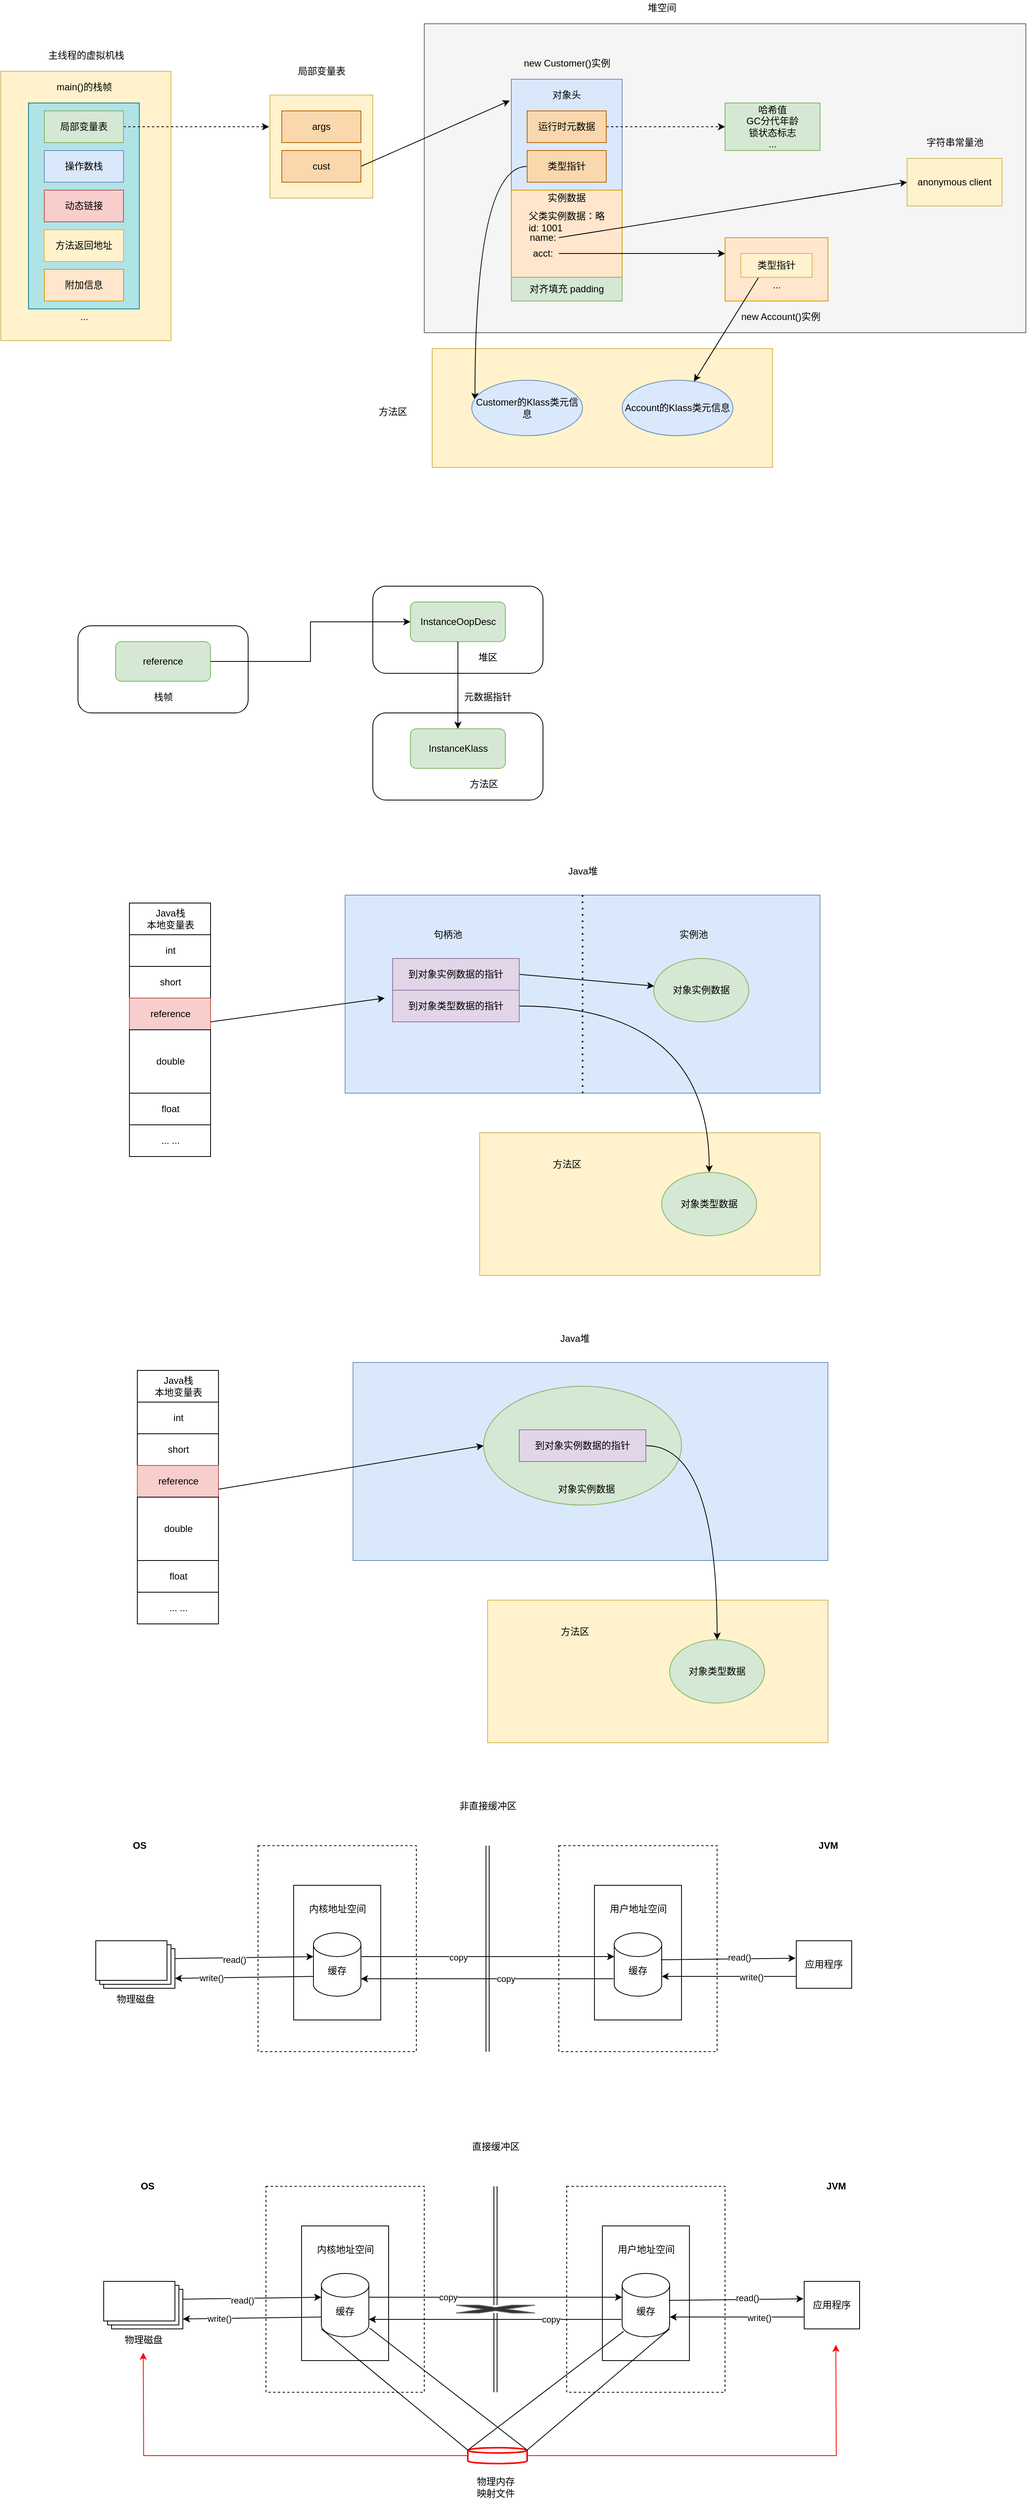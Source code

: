 <mxfile version="13.6.2" type="device"><diagram id="RHNLTdKN1dSQPsFhh3nZ" name="Page-1"><mxGraphModel dx="1106" dy="1003" grid="1" gridSize="10" guides="1" tooltips="1" connect="1" arrows="1" fold="1" page="1" pageScale="1" pageWidth="2339" pageHeight="3300" math="0" shadow="0"><root><mxCell id="0"/><mxCell id="1" parent="0"/><mxCell id="Bp_73l-HSID7jbxOxNkx-92" value="" style="rounded=0;whiteSpace=wrap;html=1;dashed=1;" vertex="1" parent="1"><mxGeometry x="380" y="2430" width="200" height="260" as="geometry"/></mxCell><mxCell id="Bp_73l-HSID7jbxOxNkx-91" value="" style="rounded=0;whiteSpace=wrap;html=1;" vertex="1" parent="1"><mxGeometry x="425" y="2480" width="110" height="170" as="geometry"/></mxCell><mxCell id="Bp_73l-HSID7jbxOxNkx-57" value="" style="rounded=0;whiteSpace=wrap;html=1;fillColor=#fff2cc;strokeColor=#d6b656;" vertex="1" parent="1"><mxGeometry x="660" y="1530" width="430" height="180" as="geometry"/></mxCell><mxCell id="Bp_73l-HSID7jbxOxNkx-51" value="" style="rounded=0;whiteSpace=wrap;html=1;fillColor=#dae8fc;strokeColor=#6c8ebf;" vertex="1" parent="1"><mxGeometry x="490" y="1230" width="600" height="250" as="geometry"/></mxCell><mxCell id="Bp_73l-HSID7jbxOxNkx-29" value="" style="rounded=1;whiteSpace=wrap;html=1;" vertex="1" parent="1"><mxGeometry x="152.5" y="890" width="215" height="110" as="geometry"/></mxCell><mxCell id="Bp_73l-HSID7jbxOxNkx-23" value="" style="rounded=0;whiteSpace=wrap;html=1;fillColor=#f5f5f5;strokeColor=#666666;fontColor=#333333;" vertex="1" parent="1"><mxGeometry x="590" y="130" width="760" height="390" as="geometry"/></mxCell><mxCell id="Bp_73l-HSID7jbxOxNkx-11" value="" style="rounded=0;whiteSpace=wrap;html=1;fillColor=#ffe6cc;strokeColor=#d79b00;" vertex="1" parent="1"><mxGeometry x="970" y="400" width="130" height="80" as="geometry"/></mxCell><mxCell id="Bp_73l-HSID7jbxOxNkx-7" value="" style="rounded=0;whiteSpace=wrap;html=1;fillColor=#fff2cc;strokeColor=#d6b656;" vertex="1" parent="1"><mxGeometry x="600" y="540" width="430" height="150" as="geometry"/></mxCell><mxCell id="9vgua4lxKItRzaII11V6-20" value="" style="rounded=0;whiteSpace=wrap;html=1;fillColor=#dae8fc;strokeColor=#6c8ebf;" parent="1" vertex="1"><mxGeometry x="700" y="200" width="140" height="140" as="geometry"/></mxCell><mxCell id="9vgua4lxKItRzaII11V6-14" value="" style="rounded=0;whiteSpace=wrap;html=1;fillColor=#fff2cc;strokeColor=#d6b656;" parent="1" vertex="1"><mxGeometry x="395" y="220" width="130" height="130" as="geometry"/></mxCell><mxCell id="9vgua4lxKItRzaII11V6-9" value="" style="rounded=0;whiteSpace=wrap;html=1;fillColor=#fff2cc;strokeColor=#d6b656;" parent="1" vertex="1"><mxGeometry x="55" y="190" width="215" height="340" as="geometry"/></mxCell><mxCell id="9vgua4lxKItRzaII11V6-6" value="" style="rounded=0;whiteSpace=wrap;html=1;fillColor=#b0e3e6;strokeColor=#0e8088;" parent="1" vertex="1"><mxGeometry x="90" y="230" width="140" height="260" as="geometry"/></mxCell><mxCell id="9vgua4lxKItRzaII11V6-17" style="edgeStyle=orthogonalEdgeStyle;rounded=0;orthogonalLoop=1;jettySize=auto;html=1;exitX=1;exitY=0.5;exitDx=0;exitDy=0;entryX=-0.008;entryY=0.308;entryDx=0;entryDy=0;entryPerimeter=0;dashed=1;" parent="1" source="9vgua4lxKItRzaII11V6-1" target="9vgua4lxKItRzaII11V6-14" edge="1"><mxGeometry relative="1" as="geometry"/></mxCell><mxCell id="9vgua4lxKItRzaII11V6-1" value="局部变量表" style="rounded=0;whiteSpace=wrap;html=1;fillColor=#d5e8d4;strokeColor=#82b366;" parent="1" vertex="1"><mxGeometry x="110" y="240" width="100" height="40" as="geometry"/></mxCell><mxCell id="9vgua4lxKItRzaII11V6-2" value="操作数栈" style="rounded=0;whiteSpace=wrap;html=1;fillColor=#dae8fc;strokeColor=#6c8ebf;" parent="1" vertex="1"><mxGeometry x="110" y="290" width="100" height="40" as="geometry"/></mxCell><mxCell id="9vgua4lxKItRzaII11V6-3" value="动态链接" style="rounded=0;whiteSpace=wrap;html=1;fillColor=#f8cecc;strokeColor=#b85450;" parent="1" vertex="1"><mxGeometry x="110" y="340" width="100" height="40" as="geometry"/></mxCell><mxCell id="9vgua4lxKItRzaII11V6-4" value="方法返回地址" style="rounded=0;whiteSpace=wrap;html=1;fillColor=#fff2cc;strokeColor=#d6b656;" parent="1" vertex="1"><mxGeometry x="110" y="390" width="100" height="40" as="geometry"/></mxCell><mxCell id="9vgua4lxKItRzaII11V6-5" value="附加信息" style="rounded=0;whiteSpace=wrap;html=1;fillColor=#ffe6cc;strokeColor=#d79b00;" parent="1" vertex="1"><mxGeometry x="110" y="440" width="100" height="40" as="geometry"/></mxCell><mxCell id="9vgua4lxKItRzaII11V6-7" value="main()的栈帧" style="text;html=1;align=center;verticalAlign=middle;resizable=0;points=[];autosize=1;" parent="1" vertex="1"><mxGeometry x="115" y="200" width="90" height="20" as="geometry"/></mxCell><mxCell id="9vgua4lxKItRzaII11V6-8" value="..." style="text;html=1;align=center;verticalAlign=middle;resizable=0;points=[];autosize=1;" parent="1" vertex="1"><mxGeometry x="145" y="490" width="30" height="20" as="geometry"/></mxCell><mxCell id="9vgua4lxKItRzaII11V6-10" value="主线程的虚拟机栈" style="text;html=1;strokeColor=none;fillColor=none;align=center;verticalAlign=middle;whiteSpace=wrap;rounded=0;" parent="1" vertex="1"><mxGeometry x="107.5" y="160" width="110" height="20" as="geometry"/></mxCell><mxCell id="9vgua4lxKItRzaII11V6-12" value="args" style="rounded=0;whiteSpace=wrap;html=1;fillColor=#fad7ac;strokeColor=#b46504;" parent="1" vertex="1"><mxGeometry x="410" y="240" width="100" height="40" as="geometry"/></mxCell><mxCell id="Bp_73l-HSID7jbxOxNkx-4" style="rounded=0;orthogonalLoop=1;jettySize=auto;html=1;exitX=1;exitY=0.5;exitDx=0;exitDy=0;entryX=-0.014;entryY=0.193;entryDx=0;entryDy=0;entryPerimeter=0;" edge="1" parent="1" source="9vgua4lxKItRzaII11V6-13" target="9vgua4lxKItRzaII11V6-20"><mxGeometry relative="1" as="geometry"/></mxCell><mxCell id="9vgua4lxKItRzaII11V6-13" value="cust" style="rounded=0;whiteSpace=wrap;html=1;fillColor=#fad7ac;strokeColor=#b46504;" parent="1" vertex="1"><mxGeometry x="410" y="290" width="100" height="40" as="geometry"/></mxCell><mxCell id="9vgua4lxKItRzaII11V6-16" value="局部变量表" style="text;html=1;align=center;verticalAlign=middle;resizable=0;points=[];autosize=1;" parent="1" vertex="1"><mxGeometry x="420" y="180" width="80" height="20" as="geometry"/></mxCell><mxCell id="Bp_73l-HSID7jbxOxNkx-17" style="edgeStyle=orthogonalEdgeStyle;curved=1;rounded=0;orthogonalLoop=1;jettySize=auto;html=1;exitX=0;exitY=0.5;exitDx=0;exitDy=0;entryX=0.029;entryY=0.357;entryDx=0;entryDy=0;entryPerimeter=0;" edge="1" parent="1" source="9vgua4lxKItRzaII11V6-19" target="Bp_73l-HSID7jbxOxNkx-5"><mxGeometry relative="1" as="geometry"/></mxCell><mxCell id="9vgua4lxKItRzaII11V6-19" value="类型指针" style="rounded=0;whiteSpace=wrap;html=1;fillColor=#fad7ac;strokeColor=#b46504;" parent="1" vertex="1"><mxGeometry x="720" y="290" width="100" height="40" as="geometry"/></mxCell><mxCell id="9vgua4lxKItRzaII11V6-21" value="" style="rounded=0;whiteSpace=wrap;html=1;fillColor=#ffe6cc;strokeColor=#d79b00;" parent="1" vertex="1"><mxGeometry x="700" y="340" width="140" height="110" as="geometry"/></mxCell><mxCell id="9vgua4lxKItRzaII11V6-22" value="&lt;div style=&quot;text-align: left&quot;&gt;&lt;span&gt;父类实例数据：略&lt;/span&gt;&lt;/div&gt;&lt;div style=&quot;text-align: left&quot;&gt;&lt;span&gt;id: 1001&lt;/span&gt;&lt;/div&gt;" style="text;html=1;strokeColor=none;fillColor=none;align=center;verticalAlign=middle;whiteSpace=wrap;rounded=0;" parent="1" vertex="1"><mxGeometry x="715" y="370" width="110" height="20" as="geometry"/></mxCell><mxCell id="9vgua4lxKItRzaII11V6-23" value="对齐填充 padding" style="rounded=0;whiteSpace=wrap;html=1;fillColor=#d5e8d4;strokeColor=#82b366;" parent="1" vertex="1"><mxGeometry x="700" y="450" width="140" height="30" as="geometry"/></mxCell><mxCell id="9vgua4lxKItRzaII11V6-24" value="哈希值&lt;br&gt;GC分代年龄&lt;br&gt;锁状态标志&lt;br&gt;..." style="rounded=0;whiteSpace=wrap;html=1;fillColor=#d5e8d4;strokeColor=#82b366;" parent="1" vertex="1"><mxGeometry x="970" y="230" width="120" height="60" as="geometry"/></mxCell><mxCell id="Bp_73l-HSID7jbxOxNkx-1" style="edgeStyle=orthogonalEdgeStyle;rounded=0;orthogonalLoop=1;jettySize=auto;html=1;exitX=1;exitY=0.5;exitDx=0;exitDy=0;dashed=1;" edge="1" parent="1" source="9vgua4lxKItRzaII11V6-18"><mxGeometry relative="1" as="geometry"><mxPoint x="970" y="260" as="targetPoint"/><Array as="points"><mxPoint x="970" y="260"/></Array></mxGeometry></mxCell><mxCell id="9vgua4lxKItRzaII11V6-18" value="运行时元数据" style="rounded=0;whiteSpace=wrap;html=1;fillColor=#fad7ac;strokeColor=#b46504;" parent="1" vertex="1"><mxGeometry x="720" y="240" width="100" height="40" as="geometry"/></mxCell><mxCell id="Bp_73l-HSID7jbxOxNkx-2" value="对象头" style="text;html=1;strokeColor=none;fillColor=none;align=center;verticalAlign=middle;whiteSpace=wrap;rounded=0;" vertex="1" parent="1"><mxGeometry x="750" y="210" width="40" height="20" as="geometry"/></mxCell><mxCell id="Bp_73l-HSID7jbxOxNkx-5" value="Customer的Klass类元信息" style="ellipse;whiteSpace=wrap;html=1;fillColor=#dae8fc;strokeColor=#6c8ebf;" vertex="1" parent="1"><mxGeometry x="650" y="580" width="140" height="70" as="geometry"/></mxCell><mxCell id="Bp_73l-HSID7jbxOxNkx-6" value="Account的Klass类元信息" style="ellipse;whiteSpace=wrap;html=1;fillColor=#dae8fc;strokeColor=#6c8ebf;" vertex="1" parent="1"><mxGeometry x="840" y="580" width="140" height="70" as="geometry"/></mxCell><mxCell id="Bp_73l-HSID7jbxOxNkx-8" value="方法区" style="text;html=1;align=center;verticalAlign=middle;resizable=0;points=[];autosize=1;" vertex="1" parent="1"><mxGeometry x="525" y="610" width="50" height="20" as="geometry"/></mxCell><mxCell id="Bp_73l-HSID7jbxOxNkx-15" style="edgeStyle=none;rounded=0;orthogonalLoop=1;jettySize=auto;html=1;exitX=0.25;exitY=1;exitDx=0;exitDy=0;" edge="1" parent="1" source="Bp_73l-HSID7jbxOxNkx-9" target="Bp_73l-HSID7jbxOxNkx-6"><mxGeometry relative="1" as="geometry"/></mxCell><mxCell id="Bp_73l-HSID7jbxOxNkx-9" value="类型指针" style="rounded=0;whiteSpace=wrap;html=1;fillColor=#fff2cc;strokeColor=#d6b656;" vertex="1" parent="1"><mxGeometry x="990" y="420" width="90" height="30" as="geometry"/></mxCell><mxCell id="Bp_73l-HSID7jbxOxNkx-10" value="..." style="text;html=1;align=center;verticalAlign=middle;resizable=0;points=[];autosize=1;" vertex="1" parent="1"><mxGeometry x="1020" y="450" width="30" height="20" as="geometry"/></mxCell><mxCell id="Bp_73l-HSID7jbxOxNkx-12" value="new Account()实例" style="text;html=1;align=center;verticalAlign=middle;resizable=0;points=[];autosize=1;" vertex="1" parent="1"><mxGeometry x="980" y="490" width="120" height="20" as="geometry"/></mxCell><mxCell id="Bp_73l-HSID7jbxOxNkx-13" value="anonymous client" style="rounded=0;whiteSpace=wrap;html=1;fillColor=#fff2cc;strokeColor=#d6b656;" vertex="1" parent="1"><mxGeometry x="1200" y="300" width="120" height="60" as="geometry"/></mxCell><mxCell id="Bp_73l-HSID7jbxOxNkx-14" value="字符串常量池" style="text;html=1;align=center;verticalAlign=middle;resizable=0;points=[];autosize=1;" vertex="1" parent="1"><mxGeometry x="1215" y="270" width="90" height="20" as="geometry"/></mxCell><mxCell id="Bp_73l-HSID7jbxOxNkx-20" style="rounded=0;orthogonalLoop=1;jettySize=auto;html=1;exitX=1;exitY=0.5;exitDx=0;exitDy=0;entryX=0;entryY=0.5;entryDx=0;entryDy=0;" edge="1" parent="1" source="Bp_73l-HSID7jbxOxNkx-18" target="Bp_73l-HSID7jbxOxNkx-13"><mxGeometry relative="1" as="geometry"/></mxCell><mxCell id="Bp_73l-HSID7jbxOxNkx-18" value="name:" style="text;html=1;strokeColor=none;fillColor=none;align=center;verticalAlign=middle;whiteSpace=wrap;rounded=0;" vertex="1" parent="1"><mxGeometry x="720" y="390" width="40" height="20" as="geometry"/></mxCell><mxCell id="Bp_73l-HSID7jbxOxNkx-21" style="edgeStyle=none;rounded=0;orthogonalLoop=1;jettySize=auto;html=1;exitX=1;exitY=0.5;exitDx=0;exitDy=0;entryX=0;entryY=0.25;entryDx=0;entryDy=0;" edge="1" parent="1" source="Bp_73l-HSID7jbxOxNkx-19" target="Bp_73l-HSID7jbxOxNkx-11"><mxGeometry relative="1" as="geometry"/></mxCell><mxCell id="Bp_73l-HSID7jbxOxNkx-19" value="acct:" style="text;html=1;strokeColor=none;fillColor=none;align=center;verticalAlign=middle;whiteSpace=wrap;rounded=0;" vertex="1" parent="1"><mxGeometry x="720" y="410" width="40" height="20" as="geometry"/></mxCell><mxCell id="Bp_73l-HSID7jbxOxNkx-22" value="new Customer()实例" style="text;html=1;align=center;verticalAlign=middle;resizable=0;points=[];autosize=1;" vertex="1" parent="1"><mxGeometry x="710" y="170" width="120" height="20" as="geometry"/></mxCell><mxCell id="Bp_73l-HSID7jbxOxNkx-24" value="堆空间" style="text;html=1;align=center;verticalAlign=middle;resizable=0;points=[];autosize=1;" vertex="1" parent="1"><mxGeometry x="865" y="100" width="50" height="20" as="geometry"/></mxCell><mxCell id="Bp_73l-HSID7jbxOxNkx-25" value="实例数据" style="text;html=1;strokeColor=none;fillColor=none;align=center;verticalAlign=middle;whiteSpace=wrap;rounded=0;" vertex="1" parent="1"><mxGeometry x="745" y="340" width="50" height="20" as="geometry"/></mxCell><mxCell id="Bp_73l-HSID7jbxOxNkx-27" value="reference" style="rounded=1;whiteSpace=wrap;html=1;fillColor=#d5e8d4;strokeColor=#82b366;" vertex="1" parent="1"><mxGeometry x="200" y="910" width="120" height="50" as="geometry"/></mxCell><mxCell id="Bp_73l-HSID7jbxOxNkx-28" value="栈帧" style="text;html=1;align=center;verticalAlign=middle;resizable=0;points=[];autosize=1;" vertex="1" parent="1"><mxGeometry x="240" y="970" width="40" height="20" as="geometry"/></mxCell><mxCell id="Bp_73l-HSID7jbxOxNkx-30" value="" style="rounded=1;whiteSpace=wrap;html=1;" vertex="1" parent="1"><mxGeometry x="525" y="840" width="215" height="110" as="geometry"/></mxCell><mxCell id="Bp_73l-HSID7jbxOxNkx-31" value="InstanceOopDesc" style="rounded=1;whiteSpace=wrap;html=1;fillColor=#d5e8d4;strokeColor=#82b366;" vertex="1" parent="1"><mxGeometry x="572.5" y="860" width="120" height="50" as="geometry"/></mxCell><mxCell id="Bp_73l-HSID7jbxOxNkx-32" value="堆区" style="text;html=1;align=center;verticalAlign=middle;resizable=0;points=[];autosize=1;" vertex="1" parent="1"><mxGeometry x="650" y="920" width="40" height="20" as="geometry"/></mxCell><mxCell id="Bp_73l-HSID7jbxOxNkx-33" value="" style="rounded=1;whiteSpace=wrap;html=1;" vertex="1" parent="1"><mxGeometry x="525" y="1000" width="215" height="110" as="geometry"/></mxCell><mxCell id="Bp_73l-HSID7jbxOxNkx-34" value="InstanceKlass" style="rounded=1;whiteSpace=wrap;html=1;fillColor=#d5e8d4;strokeColor=#82b366;" vertex="1" parent="1"><mxGeometry x="572.5" y="1020" width="120" height="50" as="geometry"/></mxCell><mxCell id="Bp_73l-HSID7jbxOxNkx-35" value="方法区" style="text;html=1;align=center;verticalAlign=middle;resizable=0;points=[];autosize=1;" vertex="1" parent="1"><mxGeometry x="640" y="1080" width="50" height="20" as="geometry"/></mxCell><mxCell id="Bp_73l-HSID7jbxOxNkx-36" style="edgeStyle=none;rounded=0;orthogonalLoop=1;jettySize=auto;html=1;exitX=0.5;exitY=1;exitDx=0;exitDy=0;" edge="1" parent="1" source="Bp_73l-HSID7jbxOxNkx-31" target="Bp_73l-HSID7jbxOxNkx-34"><mxGeometry relative="1" as="geometry"/></mxCell><mxCell id="Bp_73l-HSID7jbxOxNkx-37" value="元数据指针" style="text;html=1;align=center;verticalAlign=middle;resizable=0;points=[];autosize=1;" vertex="1" parent="1"><mxGeometry x="630" y="970" width="80" height="20" as="geometry"/></mxCell><mxCell id="Bp_73l-HSID7jbxOxNkx-38" style="edgeStyle=orthogonalEdgeStyle;rounded=0;orthogonalLoop=1;jettySize=auto;html=1;exitX=1;exitY=0.5;exitDx=0;exitDy=0;entryX=0;entryY=0.5;entryDx=0;entryDy=0;" edge="1" parent="1" source="Bp_73l-HSID7jbxOxNkx-27" target="Bp_73l-HSID7jbxOxNkx-31"><mxGeometry relative="1" as="geometry"/></mxCell><mxCell id="Bp_73l-HSID7jbxOxNkx-39" value="Java栈&lt;br&gt;本地变量表" style="rounded=0;whiteSpace=wrap;html=1;" vertex="1" parent="1"><mxGeometry x="217.5" y="1240" width="102.5" height="40" as="geometry"/></mxCell><mxCell id="Bp_73l-HSID7jbxOxNkx-41" value="int" style="rounded=0;whiteSpace=wrap;html=1;" vertex="1" parent="1"><mxGeometry x="217.5" y="1280" width="102.5" height="40" as="geometry"/></mxCell><mxCell id="Bp_73l-HSID7jbxOxNkx-42" value="short" style="rounded=0;whiteSpace=wrap;html=1;" vertex="1" parent="1"><mxGeometry x="217.5" y="1320" width="102.5" height="40" as="geometry"/></mxCell><mxCell id="Bp_73l-HSID7jbxOxNkx-43" value="reference" style="rounded=0;whiteSpace=wrap;html=1;fillColor=#f8cecc;strokeColor=#b85450;" vertex="1" parent="1"><mxGeometry x="217.5" y="1360" width="102.5" height="40" as="geometry"/></mxCell><mxCell id="Bp_73l-HSID7jbxOxNkx-44" value="double" style="rounded=0;whiteSpace=wrap;html=1;" vertex="1" parent="1"><mxGeometry x="217.5" y="1400" width="102.5" height="80" as="geometry"/></mxCell><mxCell id="Bp_73l-HSID7jbxOxNkx-45" value="float" style="rounded=0;whiteSpace=wrap;html=1;" vertex="1" parent="1"><mxGeometry x="217.5" y="1480" width="102.5" height="40" as="geometry"/></mxCell><mxCell id="Bp_73l-HSID7jbxOxNkx-46" value="... ..." style="rounded=0;whiteSpace=wrap;html=1;" vertex="1" parent="1"><mxGeometry x="217.5" y="1520" width="102.5" height="40" as="geometry"/></mxCell><mxCell id="Bp_73l-HSID7jbxOxNkx-58" style="rounded=0;orthogonalLoop=1;jettySize=auto;html=1;exitX=1;exitY=0.5;exitDx=0;exitDy=0;" edge="1" parent="1" source="Bp_73l-HSID7jbxOxNkx-47" target="Bp_73l-HSID7jbxOxNkx-49"><mxGeometry relative="1" as="geometry"/></mxCell><mxCell id="Bp_73l-HSID7jbxOxNkx-47" value="到对象实例数据的指针" style="rounded=0;whiteSpace=wrap;html=1;fillColor=#e1d5e7;strokeColor=#9673a6;" vertex="1" parent="1"><mxGeometry x="550" y="1310" width="160" height="40" as="geometry"/></mxCell><mxCell id="Bp_73l-HSID7jbxOxNkx-59" style="edgeStyle=orthogonalEdgeStyle;rounded=0;orthogonalLoop=1;jettySize=auto;html=1;exitX=1;exitY=0.5;exitDx=0;exitDy=0;curved=1;" edge="1" parent="1" source="Bp_73l-HSID7jbxOxNkx-48" target="Bp_73l-HSID7jbxOxNkx-55"><mxGeometry relative="1" as="geometry"/></mxCell><mxCell id="Bp_73l-HSID7jbxOxNkx-48" value="到对象类型数据的指针" style="rounded=0;whiteSpace=wrap;html=1;fillColor=#e1d5e7;strokeColor=#9673a6;" vertex="1" parent="1"><mxGeometry x="550" y="1350" width="160" height="40" as="geometry"/></mxCell><mxCell id="Bp_73l-HSID7jbxOxNkx-49" value="对象实例数据" style="ellipse;whiteSpace=wrap;html=1;fillColor=#d5e8d4;strokeColor=#82b366;" vertex="1" parent="1"><mxGeometry x="880" y="1310" width="120" height="80" as="geometry"/></mxCell><mxCell id="Bp_73l-HSID7jbxOxNkx-50" value="实例池" style="text;html=1;align=center;verticalAlign=middle;resizable=0;points=[];autosize=1;" vertex="1" parent="1"><mxGeometry x="905" y="1270" width="50" height="20" as="geometry"/></mxCell><mxCell id="Bp_73l-HSID7jbxOxNkx-52" value="" style="endArrow=none;dashed=1;html=1;dashPattern=1 3;strokeWidth=2;exitX=0.5;exitY=1;exitDx=0;exitDy=0;entryX=0.5;entryY=0;entryDx=0;entryDy=0;" edge="1" parent="1" source="Bp_73l-HSID7jbxOxNkx-51" target="Bp_73l-HSID7jbxOxNkx-51"><mxGeometry width="50" height="50" relative="1" as="geometry"><mxPoint x="745" y="1280" as="sourcePoint"/><mxPoint x="795" y="1230" as="targetPoint"/></mxGeometry></mxCell><mxCell id="Bp_73l-HSID7jbxOxNkx-53" value="Java堆" style="text;html=1;align=center;verticalAlign=middle;resizable=0;points=[];autosize=1;" vertex="1" parent="1"><mxGeometry x="765" y="1190" width="50" height="20" as="geometry"/></mxCell><mxCell id="Bp_73l-HSID7jbxOxNkx-54" value="句柄池" style="text;html=1;strokeColor=none;fillColor=none;align=center;verticalAlign=middle;whiteSpace=wrap;rounded=0;" vertex="1" parent="1"><mxGeometry x="600" y="1270" width="40" height="20" as="geometry"/></mxCell><mxCell id="Bp_73l-HSID7jbxOxNkx-55" value="对象类型数据" style="ellipse;whiteSpace=wrap;html=1;fillColor=#d5e8d4;strokeColor=#82b366;" vertex="1" parent="1"><mxGeometry x="890" y="1580" width="120" height="80" as="geometry"/></mxCell><mxCell id="Bp_73l-HSID7jbxOxNkx-56" value="方法区" style="text;html=1;align=center;verticalAlign=middle;resizable=0;points=[];autosize=1;" vertex="1" parent="1"><mxGeometry x="745" y="1560" width="50" height="20" as="geometry"/></mxCell><mxCell id="Bp_73l-HSID7jbxOxNkx-61" value="" style="endArrow=classic;html=1;entryX=1;entryY=0.5;entryDx=0;entryDy=0;" edge="1" parent="1" target="Bp_73l-HSID7jbxOxNkx-63"><mxGeometry width="50" height="50" relative="1" as="geometry"><mxPoint x="320" y="1390" as="sourcePoint"/><mxPoint x="460" y="1350" as="targetPoint"/></mxGeometry></mxCell><mxCell id="Bp_73l-HSID7jbxOxNkx-63" value="&amp;nbsp;" style="text;html=1;strokeColor=none;fillColor=none;align=center;verticalAlign=middle;whiteSpace=wrap;rounded=0;" vertex="1" parent="1"><mxGeometry x="500" y="1350" width="40" height="20" as="geometry"/></mxCell><mxCell id="Bp_73l-HSID7jbxOxNkx-65" value="" style="rounded=0;whiteSpace=wrap;html=1;fillColor=#fff2cc;strokeColor=#d6b656;" vertex="1" parent="1"><mxGeometry x="670" y="2120" width="430" height="180" as="geometry"/></mxCell><mxCell id="Bp_73l-HSID7jbxOxNkx-66" value="" style="rounded=0;whiteSpace=wrap;html=1;fillColor=#dae8fc;strokeColor=#6c8ebf;" vertex="1" parent="1"><mxGeometry x="500" y="1820" width="600" height="250" as="geometry"/></mxCell><mxCell id="Bp_73l-HSID7jbxOxNkx-67" value="Java栈&lt;br&gt;本地变量表" style="rounded=0;whiteSpace=wrap;html=1;" vertex="1" parent="1"><mxGeometry x="227.5" y="1830" width="102.5" height="40" as="geometry"/></mxCell><mxCell id="Bp_73l-HSID7jbxOxNkx-68" value="int" style="rounded=0;whiteSpace=wrap;html=1;" vertex="1" parent="1"><mxGeometry x="227.5" y="1870" width="102.5" height="40" as="geometry"/></mxCell><mxCell id="Bp_73l-HSID7jbxOxNkx-69" value="short" style="rounded=0;whiteSpace=wrap;html=1;" vertex="1" parent="1"><mxGeometry x="227.5" y="1910" width="102.5" height="40" as="geometry"/></mxCell><mxCell id="Bp_73l-HSID7jbxOxNkx-70" value="reference" style="rounded=0;whiteSpace=wrap;html=1;fillColor=#f8cecc;strokeColor=#b85450;" vertex="1" parent="1"><mxGeometry x="227.5" y="1950" width="102.5" height="40" as="geometry"/></mxCell><mxCell id="Bp_73l-HSID7jbxOxNkx-71" value="double" style="rounded=0;whiteSpace=wrap;html=1;" vertex="1" parent="1"><mxGeometry x="227.5" y="1990" width="102.5" height="80" as="geometry"/></mxCell><mxCell id="Bp_73l-HSID7jbxOxNkx-72" value="float" style="rounded=0;whiteSpace=wrap;html=1;" vertex="1" parent="1"><mxGeometry x="227.5" y="2070" width="102.5" height="40" as="geometry"/></mxCell><mxCell id="Bp_73l-HSID7jbxOxNkx-73" value="... ..." style="rounded=0;whiteSpace=wrap;html=1;" vertex="1" parent="1"><mxGeometry x="227.5" y="2110" width="102.5" height="40" as="geometry"/></mxCell><mxCell id="Bp_73l-HSID7jbxOxNkx-74" style="rounded=0;orthogonalLoop=1;jettySize=auto;html=1;exitX=1;exitY=0.5;exitDx=0;exitDy=0;" edge="1" parent="1" source="Bp_73l-HSID7jbxOxNkx-75" target="Bp_73l-HSID7jbxOxNkx-78"><mxGeometry relative="1" as="geometry"/></mxCell><mxCell id="Bp_73l-HSID7jbxOxNkx-78" value="" style="ellipse;whiteSpace=wrap;html=1;fillColor=#d5e8d4;strokeColor=#82b366;" vertex="1" parent="1"><mxGeometry x="665" y="1850" width="250" height="150" as="geometry"/></mxCell><mxCell id="Bp_73l-HSID7jbxOxNkx-81" value="Java堆" style="text;html=1;align=center;verticalAlign=middle;resizable=0;points=[];autosize=1;" vertex="1" parent="1"><mxGeometry x="755" y="1780" width="50" height="20" as="geometry"/></mxCell><mxCell id="Bp_73l-HSID7jbxOxNkx-83" value="对象类型数据" style="ellipse;whiteSpace=wrap;html=1;fillColor=#d5e8d4;strokeColor=#82b366;" vertex="1" parent="1"><mxGeometry x="900" y="2170" width="120" height="80" as="geometry"/></mxCell><mxCell id="Bp_73l-HSID7jbxOxNkx-84" value="方法区" style="text;html=1;align=center;verticalAlign=middle;resizable=0;points=[];autosize=1;" vertex="1" parent="1"><mxGeometry x="755" y="2150" width="50" height="20" as="geometry"/></mxCell><mxCell id="Bp_73l-HSID7jbxOxNkx-85" value="" style="endArrow=classic;html=1;entryX=0;entryY=0.5;entryDx=0;entryDy=0;" edge="1" parent="1" target="Bp_73l-HSID7jbxOxNkx-78"><mxGeometry width="50" height="50" relative="1" as="geometry"><mxPoint x="330" y="1980" as="sourcePoint"/><mxPoint x="660" y="1925" as="targetPoint"/></mxGeometry></mxCell><mxCell id="Bp_73l-HSID7jbxOxNkx-88" style="edgeStyle=orthogonalEdgeStyle;curved=1;rounded=0;orthogonalLoop=1;jettySize=auto;html=1;exitX=1;exitY=0.5;exitDx=0;exitDy=0;entryX=0.5;entryY=0;entryDx=0;entryDy=0;" edge="1" parent="1" source="Bp_73l-HSID7jbxOxNkx-75" target="Bp_73l-HSID7jbxOxNkx-83"><mxGeometry relative="1" as="geometry"/></mxCell><mxCell id="Bp_73l-HSID7jbxOxNkx-75" value="到对象实例数据的指针" style="rounded=0;whiteSpace=wrap;html=1;fillColor=#e1d5e7;strokeColor=#9673a6;" vertex="1" parent="1"><mxGeometry x="710" y="1905" width="160" height="40" as="geometry"/></mxCell><mxCell id="Bp_73l-HSID7jbxOxNkx-87" value="对象实例数据" style="text;html=1;strokeColor=none;fillColor=none;align=center;verticalAlign=middle;whiteSpace=wrap;rounded=0;" vertex="1" parent="1"><mxGeometry x="755" y="1970" width="80" height="20" as="geometry"/></mxCell><mxCell id="Bp_73l-HSID7jbxOxNkx-89" value="&lt;br&gt;缓存" style="shape=cylinder2;whiteSpace=wrap;html=1;boundedLbl=1;backgroundOutline=1;size=15;" vertex="1" parent="1"><mxGeometry x="450" y="2540" width="60" height="80" as="geometry"/></mxCell><mxCell id="Bp_73l-HSID7jbxOxNkx-90" value="内核地址空间" style="text;html=1;align=center;verticalAlign=middle;resizable=0;points=[];autosize=1;" vertex="1" parent="1"><mxGeometry x="435" y="2500" width="90" height="20" as="geometry"/></mxCell><mxCell id="Bp_73l-HSID7jbxOxNkx-94" value="" style="rounded=0;whiteSpace=wrap;html=1;dashed=1;" vertex="1" parent="1"><mxGeometry x="760" y="2430" width="200" height="260" as="geometry"/></mxCell><mxCell id="Bp_73l-HSID7jbxOxNkx-95" value="" style="rounded=0;whiteSpace=wrap;html=1;" vertex="1" parent="1"><mxGeometry x="805" y="2480" width="110" height="170" as="geometry"/></mxCell><mxCell id="Bp_73l-HSID7jbxOxNkx-96" value="&lt;br&gt;缓存" style="shape=cylinder2;whiteSpace=wrap;html=1;boundedLbl=1;backgroundOutline=1;size=15;" vertex="1" parent="1"><mxGeometry x="830" y="2540" width="60" height="80" as="geometry"/></mxCell><mxCell id="Bp_73l-HSID7jbxOxNkx-97" value="用户地址空间" style="text;html=1;align=center;verticalAlign=middle;resizable=0;points=[];autosize=1;" vertex="1" parent="1"><mxGeometry x="815" y="2500" width="90" height="20" as="geometry"/></mxCell><mxCell id="Bp_73l-HSID7jbxOxNkx-109" value="" style="endArrow=classic;html=1;entryX=0;entryY=0.375;entryDx=0;entryDy=0;entryPerimeter=0;" edge="1" parent="1" target="Bp_73l-HSID7jbxOxNkx-96"><mxGeometry width="50" height="50" relative="1" as="geometry"><mxPoint x="510" y="2570" as="sourcePoint"/><mxPoint x="560" y="2520" as="targetPoint"/></mxGeometry></mxCell><mxCell id="Bp_73l-HSID7jbxOxNkx-112" value="copy" style="edgeLabel;html=1;align=center;verticalAlign=middle;resizable=0;points=[];" vertex="1" connectable="0" parent="Bp_73l-HSID7jbxOxNkx-109"><mxGeometry x="-0.237" y="-1" relative="1" as="geometry"><mxPoint x="0.5" as="offset"/></mxGeometry></mxCell><mxCell id="Bp_73l-HSID7jbxOxNkx-110" value="" style="endArrow=classic;html=1;exitX=-0.017;exitY=0.725;exitDx=0;exitDy=0;exitPerimeter=0;" edge="1" parent="1" source="Bp_73l-HSID7jbxOxNkx-96"><mxGeometry width="50" height="50" relative="1" as="geometry"><mxPoint x="660" y="2470" as="sourcePoint"/><mxPoint x="510" y="2598" as="targetPoint"/></mxGeometry></mxCell><mxCell id="Bp_73l-HSID7jbxOxNkx-113" value="copy" style="edgeLabel;html=1;align=center;verticalAlign=middle;resizable=0;points=[];" vertex="1" connectable="0" parent="Bp_73l-HSID7jbxOxNkx-110"><mxGeometry x="-0.147" relative="1" as="geometry"><mxPoint as="offset"/></mxGeometry></mxCell><mxCell id="Bp_73l-HSID7jbxOxNkx-115" style="edgeStyle=none;rounded=0;orthogonalLoop=1;jettySize=auto;html=1;exitX=0;exitY=0;exitDx=100;exitDy=22.5;exitPerimeter=0;entryX=0;entryY=0.375;entryDx=0;entryDy=0;entryPerimeter=0;" edge="1" parent="1" source="Bp_73l-HSID7jbxOxNkx-114" target="Bp_73l-HSID7jbxOxNkx-89"><mxGeometry relative="1" as="geometry"/></mxCell><mxCell id="Bp_73l-HSID7jbxOxNkx-116" value="read()" style="edgeLabel;html=1;align=center;verticalAlign=middle;resizable=0;points=[];" vertex="1" connectable="0" parent="Bp_73l-HSID7jbxOxNkx-115"><mxGeometry x="-0.143" y="-2" relative="1" as="geometry"><mxPoint as="offset"/></mxGeometry></mxCell><mxCell id="Bp_73l-HSID7jbxOxNkx-114" value="物理磁盘" style="verticalLabelPosition=bottom;verticalAlign=top;html=1;shape=mxgraph.basic.layered_rect;dx=10;outlineConnect=0;" vertex="1" parent="1"><mxGeometry x="175" y="2550" width="100" height="60" as="geometry"/></mxCell><mxCell id="Bp_73l-HSID7jbxOxNkx-117" value="" style="endArrow=classic;html=1;exitX=0;exitY=0.688;exitDx=0;exitDy=0;exitPerimeter=0;entryX=0;entryY=0;entryDx=100;entryDy=47.5;entryPerimeter=0;" edge="1" parent="1" source="Bp_73l-HSID7jbxOxNkx-89" target="Bp_73l-HSID7jbxOxNkx-114"><mxGeometry width="50" height="50" relative="1" as="geometry"><mxPoint x="660" y="2470" as="sourcePoint"/><mxPoint x="710" y="2420" as="targetPoint"/></mxGeometry></mxCell><mxCell id="Bp_73l-HSID7jbxOxNkx-118" value="write()" style="edgeLabel;html=1;align=center;verticalAlign=middle;resizable=0;points=[];" vertex="1" connectable="0" parent="Bp_73l-HSID7jbxOxNkx-117"><mxGeometry x="0.474" relative="1" as="geometry"><mxPoint as="offset"/></mxGeometry></mxCell><mxCell id="Bp_73l-HSID7jbxOxNkx-120" style="edgeStyle=none;rounded=0;orthogonalLoop=1;jettySize=auto;html=1;exitX=0;exitY=0.75;exitDx=0;exitDy=0;entryX=1;entryY=0.688;entryDx=0;entryDy=0;entryPerimeter=0;" edge="1" parent="1" source="Bp_73l-HSID7jbxOxNkx-119" target="Bp_73l-HSID7jbxOxNkx-96"><mxGeometry relative="1" as="geometry"/></mxCell><mxCell id="Bp_73l-HSID7jbxOxNkx-121" value="write()" style="edgeLabel;html=1;align=center;verticalAlign=middle;resizable=0;points=[];" vertex="1" connectable="0" parent="Bp_73l-HSID7jbxOxNkx-120"><mxGeometry x="-0.329" y="1" relative="1" as="geometry"><mxPoint as="offset"/></mxGeometry></mxCell><mxCell id="Bp_73l-HSID7jbxOxNkx-119" value="应用程序" style="rounded=0;whiteSpace=wrap;html=1;" vertex="1" parent="1"><mxGeometry x="1060" y="2550" width="70" height="60" as="geometry"/></mxCell><mxCell id="Bp_73l-HSID7jbxOxNkx-122" value="" style="endArrow=classic;html=1;exitX=0.983;exitY=0.425;exitDx=0;exitDy=0;exitPerimeter=0;entryX=-0.014;entryY=0.367;entryDx=0;entryDy=0;entryPerimeter=0;" edge="1" parent="1" source="Bp_73l-HSID7jbxOxNkx-96" target="Bp_73l-HSID7jbxOxNkx-119"><mxGeometry width="50" height="50" relative="1" as="geometry"><mxPoint x="660" y="2470" as="sourcePoint"/><mxPoint x="710" y="2420" as="targetPoint"/></mxGeometry></mxCell><mxCell id="Bp_73l-HSID7jbxOxNkx-123" value="read()" style="edgeLabel;html=1;align=center;verticalAlign=middle;resizable=0;points=[];" vertex="1" connectable="0" parent="Bp_73l-HSID7jbxOxNkx-122"><mxGeometry x="0.165" y="2" relative="1" as="geometry"><mxPoint as="offset"/></mxGeometry></mxCell><mxCell id="Bp_73l-HSID7jbxOxNkx-124" value="&lt;b&gt;OS&lt;/b&gt;" style="text;html=1;align=center;verticalAlign=middle;resizable=0;points=[];autosize=1;" vertex="1" parent="1"><mxGeometry x="215" y="2420" width="30" height="20" as="geometry"/></mxCell><mxCell id="Bp_73l-HSID7jbxOxNkx-125" value="&lt;b&gt;JVM&lt;/b&gt;" style="text;html=1;align=center;verticalAlign=middle;resizable=0;points=[];autosize=1;" vertex="1" parent="1"><mxGeometry x="1080" y="2420" width="40" height="20" as="geometry"/></mxCell><mxCell id="Bp_73l-HSID7jbxOxNkx-126" value="非直接缓冲区" style="text;html=1;align=center;verticalAlign=middle;resizable=0;points=[];autosize=1;" vertex="1" parent="1"><mxGeometry x="625" y="2370" width="90" height="20" as="geometry"/></mxCell><mxCell id="Bp_73l-HSID7jbxOxNkx-128" value="" style="endArrow=none;html=1;shape=link;" edge="1" parent="1"><mxGeometry width="50" height="50" relative="1" as="geometry"><mxPoint x="670" y="2690" as="sourcePoint"/><mxPoint x="670" y="2430" as="targetPoint"/></mxGeometry></mxCell><mxCell id="Bp_73l-HSID7jbxOxNkx-129" value="" style="rounded=0;whiteSpace=wrap;html=1;dashed=1;" vertex="1" parent="1"><mxGeometry x="390" y="2860" width="200" height="260" as="geometry"/></mxCell><mxCell id="Bp_73l-HSID7jbxOxNkx-130" value="" style="rounded=0;whiteSpace=wrap;html=1;" vertex="1" parent="1"><mxGeometry x="435" y="2910" width="110" height="170" as="geometry"/></mxCell><mxCell id="Bp_73l-HSID7jbxOxNkx-131" value="&lt;br&gt;缓存" style="shape=cylinder2;whiteSpace=wrap;html=1;boundedLbl=1;backgroundOutline=1;size=15;" vertex="1" parent="1"><mxGeometry x="460" y="2970" width="60" height="80" as="geometry"/></mxCell><mxCell id="Bp_73l-HSID7jbxOxNkx-132" value="内核地址空间" style="text;html=1;align=center;verticalAlign=middle;resizable=0;points=[];autosize=1;" vertex="1" parent="1"><mxGeometry x="445" y="2930" width="90" height="20" as="geometry"/></mxCell><mxCell id="Bp_73l-HSID7jbxOxNkx-133" value="" style="rounded=0;whiteSpace=wrap;html=1;dashed=1;" vertex="1" parent="1"><mxGeometry x="770" y="2860" width="200" height="260" as="geometry"/></mxCell><mxCell id="Bp_73l-HSID7jbxOxNkx-134" value="" style="rounded=0;whiteSpace=wrap;html=1;" vertex="1" parent="1"><mxGeometry x="815" y="2910" width="110" height="170" as="geometry"/></mxCell><mxCell id="Bp_73l-HSID7jbxOxNkx-135" value="&lt;br&gt;缓存" style="shape=cylinder2;whiteSpace=wrap;html=1;boundedLbl=1;backgroundOutline=1;size=15;" vertex="1" parent="1"><mxGeometry x="840" y="2970" width="60" height="80" as="geometry"/></mxCell><mxCell id="Bp_73l-HSID7jbxOxNkx-136" value="用户地址空间" style="text;html=1;align=center;verticalAlign=middle;resizable=0;points=[];autosize=1;" vertex="1" parent="1"><mxGeometry x="825" y="2930" width="90" height="20" as="geometry"/></mxCell><mxCell id="Bp_73l-HSID7jbxOxNkx-137" value="" style="endArrow=classic;html=1;entryX=0;entryY=0.375;entryDx=0;entryDy=0;entryPerimeter=0;" edge="1" parent="1" target="Bp_73l-HSID7jbxOxNkx-135"><mxGeometry width="50" height="50" relative="1" as="geometry"><mxPoint x="520" y="3000" as="sourcePoint"/><mxPoint x="570" y="2950" as="targetPoint"/></mxGeometry></mxCell><mxCell id="Bp_73l-HSID7jbxOxNkx-138" value="copy" style="edgeLabel;html=1;align=center;verticalAlign=middle;resizable=0;points=[];" vertex="1" connectable="0" parent="Bp_73l-HSID7jbxOxNkx-137"><mxGeometry x="-0.237" y="-1" relative="1" as="geometry"><mxPoint x="-22" y="-1" as="offset"/></mxGeometry></mxCell><mxCell id="Bp_73l-HSID7jbxOxNkx-139" value="" style="endArrow=classic;html=1;exitX=-0.017;exitY=0.725;exitDx=0;exitDy=0;exitPerimeter=0;" edge="1" parent="1" source="Bp_73l-HSID7jbxOxNkx-135"><mxGeometry width="50" height="50" relative="1" as="geometry"><mxPoint x="670" y="2900" as="sourcePoint"/><mxPoint x="520" y="3028" as="targetPoint"/></mxGeometry></mxCell><mxCell id="Bp_73l-HSID7jbxOxNkx-140" value="copy" style="edgeLabel;html=1;align=center;verticalAlign=middle;resizable=0;points=[];" vertex="1" connectable="0" parent="Bp_73l-HSID7jbxOxNkx-139"><mxGeometry x="-0.147" relative="1" as="geometry"><mxPoint x="47.02" as="offset"/></mxGeometry></mxCell><mxCell id="Bp_73l-HSID7jbxOxNkx-141" style="edgeStyle=none;rounded=0;orthogonalLoop=1;jettySize=auto;html=1;exitX=0;exitY=0;exitDx=100;exitDy=22.5;exitPerimeter=0;entryX=0;entryY=0.375;entryDx=0;entryDy=0;entryPerimeter=0;" edge="1" parent="1" source="Bp_73l-HSID7jbxOxNkx-143" target="Bp_73l-HSID7jbxOxNkx-131"><mxGeometry relative="1" as="geometry"/></mxCell><mxCell id="Bp_73l-HSID7jbxOxNkx-142" value="read()" style="edgeLabel;html=1;align=center;verticalAlign=middle;resizable=0;points=[];" vertex="1" connectable="0" parent="Bp_73l-HSID7jbxOxNkx-141"><mxGeometry x="-0.143" y="-2" relative="1" as="geometry"><mxPoint as="offset"/></mxGeometry></mxCell><mxCell id="Bp_73l-HSID7jbxOxNkx-143" value="物理磁盘" style="verticalLabelPosition=bottom;verticalAlign=top;html=1;shape=mxgraph.basic.layered_rect;dx=10;outlineConnect=0;" vertex="1" parent="1"><mxGeometry x="185" y="2980" width="100" height="60" as="geometry"/></mxCell><mxCell id="Bp_73l-HSID7jbxOxNkx-144" value="" style="endArrow=classic;html=1;exitX=0;exitY=0.688;exitDx=0;exitDy=0;exitPerimeter=0;entryX=0;entryY=0;entryDx=100;entryDy=47.5;entryPerimeter=0;" edge="1" parent="1" source="Bp_73l-HSID7jbxOxNkx-131" target="Bp_73l-HSID7jbxOxNkx-143"><mxGeometry width="50" height="50" relative="1" as="geometry"><mxPoint x="670" y="2900" as="sourcePoint"/><mxPoint x="720" y="2850" as="targetPoint"/></mxGeometry></mxCell><mxCell id="Bp_73l-HSID7jbxOxNkx-145" value="write()" style="edgeLabel;html=1;align=center;verticalAlign=middle;resizable=0;points=[];" vertex="1" connectable="0" parent="Bp_73l-HSID7jbxOxNkx-144"><mxGeometry x="0.474" relative="1" as="geometry"><mxPoint as="offset"/></mxGeometry></mxCell><mxCell id="Bp_73l-HSID7jbxOxNkx-146" style="edgeStyle=none;rounded=0;orthogonalLoop=1;jettySize=auto;html=1;exitX=0;exitY=0.75;exitDx=0;exitDy=0;entryX=1;entryY=0.688;entryDx=0;entryDy=0;entryPerimeter=0;" edge="1" parent="1" source="Bp_73l-HSID7jbxOxNkx-148" target="Bp_73l-HSID7jbxOxNkx-135"><mxGeometry relative="1" as="geometry"/></mxCell><mxCell id="Bp_73l-HSID7jbxOxNkx-147" value="write()" style="edgeLabel;html=1;align=center;verticalAlign=middle;resizable=0;points=[];" vertex="1" connectable="0" parent="Bp_73l-HSID7jbxOxNkx-146"><mxGeometry x="-0.329" y="1" relative="1" as="geometry"><mxPoint as="offset"/></mxGeometry></mxCell><mxCell id="Bp_73l-HSID7jbxOxNkx-148" value="应用程序" style="rounded=0;whiteSpace=wrap;html=1;" vertex="1" parent="1"><mxGeometry x="1070" y="2980" width="70" height="60" as="geometry"/></mxCell><mxCell id="Bp_73l-HSID7jbxOxNkx-149" value="" style="endArrow=classic;html=1;exitX=0.983;exitY=0.425;exitDx=0;exitDy=0;exitPerimeter=0;entryX=-0.014;entryY=0.367;entryDx=0;entryDy=0;entryPerimeter=0;" edge="1" parent="1" source="Bp_73l-HSID7jbxOxNkx-135" target="Bp_73l-HSID7jbxOxNkx-148"><mxGeometry width="50" height="50" relative="1" as="geometry"><mxPoint x="670" y="2900" as="sourcePoint"/><mxPoint x="720" y="2850" as="targetPoint"/></mxGeometry></mxCell><mxCell id="Bp_73l-HSID7jbxOxNkx-150" value="read()" style="edgeLabel;html=1;align=center;verticalAlign=middle;resizable=0;points=[];" vertex="1" connectable="0" parent="Bp_73l-HSID7jbxOxNkx-149"><mxGeometry x="0.165" y="2" relative="1" as="geometry"><mxPoint as="offset"/></mxGeometry></mxCell><mxCell id="Bp_73l-HSID7jbxOxNkx-151" value="&lt;b&gt;OS&lt;/b&gt;" style="text;html=1;align=center;verticalAlign=middle;resizable=0;points=[];autosize=1;" vertex="1" parent="1"><mxGeometry x="225" y="2850" width="30" height="20" as="geometry"/></mxCell><mxCell id="Bp_73l-HSID7jbxOxNkx-152" value="&lt;b&gt;JVM&lt;/b&gt;" style="text;html=1;align=center;verticalAlign=middle;resizable=0;points=[];autosize=1;" vertex="1" parent="1"><mxGeometry x="1090" y="2850" width="40" height="20" as="geometry"/></mxCell><mxCell id="Bp_73l-HSID7jbxOxNkx-153" value="直接缓冲区" style="text;html=1;align=center;verticalAlign=middle;resizable=0;points=[];autosize=1;" vertex="1" parent="1"><mxGeometry x="640" y="2800" width="80" height="20" as="geometry"/></mxCell><mxCell id="Bp_73l-HSID7jbxOxNkx-154" value="" style="endArrow=none;html=1;shape=link;" edge="1" parent="1" source="Bp_73l-HSID7jbxOxNkx-155"><mxGeometry width="50" height="50" relative="1" as="geometry"><mxPoint x="680" y="3120" as="sourcePoint"/><mxPoint x="680" y="2860" as="targetPoint"/></mxGeometry></mxCell><mxCell id="Bp_73l-HSID7jbxOxNkx-155" value="" style="verticalLabelPosition=bottom;verticalAlign=top;html=1;shape=mxgraph.basic.x;strokeColor=#666666;fontColor=#333333;fillColor=#333333;" vertex="1" parent="1"><mxGeometry x="630" y="3010" width="100" height="10" as="geometry"/></mxCell><mxCell id="Bp_73l-HSID7jbxOxNkx-156" value="" style="endArrow=none;html=1;shape=link;" edge="1" parent="1" target="Bp_73l-HSID7jbxOxNkx-155"><mxGeometry width="50" height="50" relative="1" as="geometry"><mxPoint x="680" y="3120" as="sourcePoint"/><mxPoint x="680" y="2860" as="targetPoint"/></mxGeometry></mxCell><mxCell id="Bp_73l-HSID7jbxOxNkx-159" style="edgeStyle=orthogonalEdgeStyle;rounded=0;orthogonalLoop=1;jettySize=auto;html=1;exitX=0;exitY=0.5;exitDx=0;exitDy=0;exitPerimeter=0;strokeColor=#FF0000;" edge="1" parent="1" source="Bp_73l-HSID7jbxOxNkx-157"><mxGeometry relative="1" as="geometry"><mxPoint x="235" y="3070" as="targetPoint"/></mxGeometry></mxCell><mxCell id="Bp_73l-HSID7jbxOxNkx-161" style="edgeStyle=orthogonalEdgeStyle;rounded=0;orthogonalLoop=1;jettySize=auto;html=1;exitX=1;exitY=0.5;exitDx=0;exitDy=0;exitPerimeter=0;strokeColor=#FF0000;" edge="1" parent="1" source="Bp_73l-HSID7jbxOxNkx-157"><mxGeometry relative="1" as="geometry"><mxPoint x="1110" y="3060" as="targetPoint"/></mxGeometry></mxCell><mxCell id="Bp_73l-HSID7jbxOxNkx-157" value="" style="strokeWidth=2;html=1;shape=mxgraph.flowchart.database;whiteSpace=wrap;fillColor=none;strokeColor=#FF0000;" vertex="1" parent="1"><mxGeometry x="645" y="3190" width="75" height="20" as="geometry"/></mxCell><mxCell id="Bp_73l-HSID7jbxOxNkx-158" value="物理内存&lt;br&gt;映射文件" style="text;html=1;align=center;verticalAlign=middle;resizable=0;points=[];autosize=1;" vertex="1" parent="1"><mxGeometry x="650" y="3225" width="60" height="30" as="geometry"/></mxCell><mxCell id="Bp_73l-HSID7jbxOxNkx-162" value="" style="endArrow=none;html=1;exitX=1.017;exitY=0.863;exitDx=0;exitDy=0;exitPerimeter=0;entryX=1;entryY=0.15;entryDx=0;entryDy=0;entryPerimeter=0;" edge="1" parent="1" source="Bp_73l-HSID7jbxOxNkx-131" target="Bp_73l-HSID7jbxOxNkx-157"><mxGeometry width="50" height="50" relative="1" as="geometry"><mxPoint x="570" y="2960" as="sourcePoint"/><mxPoint x="620" y="2910" as="targetPoint"/></mxGeometry></mxCell><mxCell id="Bp_73l-HSID7jbxOxNkx-163" value="" style="endArrow=none;html=1;exitX=1.017;exitY=0.863;exitDx=0;exitDy=0;exitPerimeter=0;entryX=0;entryY=0.15;entryDx=0;entryDy=0;entryPerimeter=0;" edge="1" parent="1" target="Bp_73l-HSID7jbxOxNkx-157"><mxGeometry width="50" height="50" relative="1" as="geometry"><mxPoint x="460" y="3040" as="sourcePoint"/><mxPoint x="658.98" y="3193.96" as="targetPoint"/></mxGeometry></mxCell><mxCell id="Bp_73l-HSID7jbxOxNkx-164" value="" style="endArrow=none;html=1;exitX=0.033;exitY=0.913;exitDx=0;exitDy=0;exitPerimeter=0;entryX=0;entryY=0.15;entryDx=0;entryDy=0;entryPerimeter=0;" edge="1" parent="1" source="Bp_73l-HSID7jbxOxNkx-135" target="Bp_73l-HSID7jbxOxNkx-157"><mxGeometry width="50" height="50" relative="1" as="geometry"><mxPoint x="625" y="3040" as="sourcePoint"/><mxPoint x="823.98" y="3193.96" as="targetPoint"/></mxGeometry></mxCell><mxCell id="Bp_73l-HSID7jbxOxNkx-165" value="" style="endArrow=none;html=1;entryX=1;entryY=0.15;entryDx=0;entryDy=0;entryPerimeter=0;" edge="1" parent="1" target="Bp_73l-HSID7jbxOxNkx-157"><mxGeometry width="50" height="50" relative="1" as="geometry"><mxPoint x="900" y="3040" as="sourcePoint"/><mxPoint x="655" y="3203" as="targetPoint"/></mxGeometry></mxCell></root></mxGraphModel></diagram></mxfile>